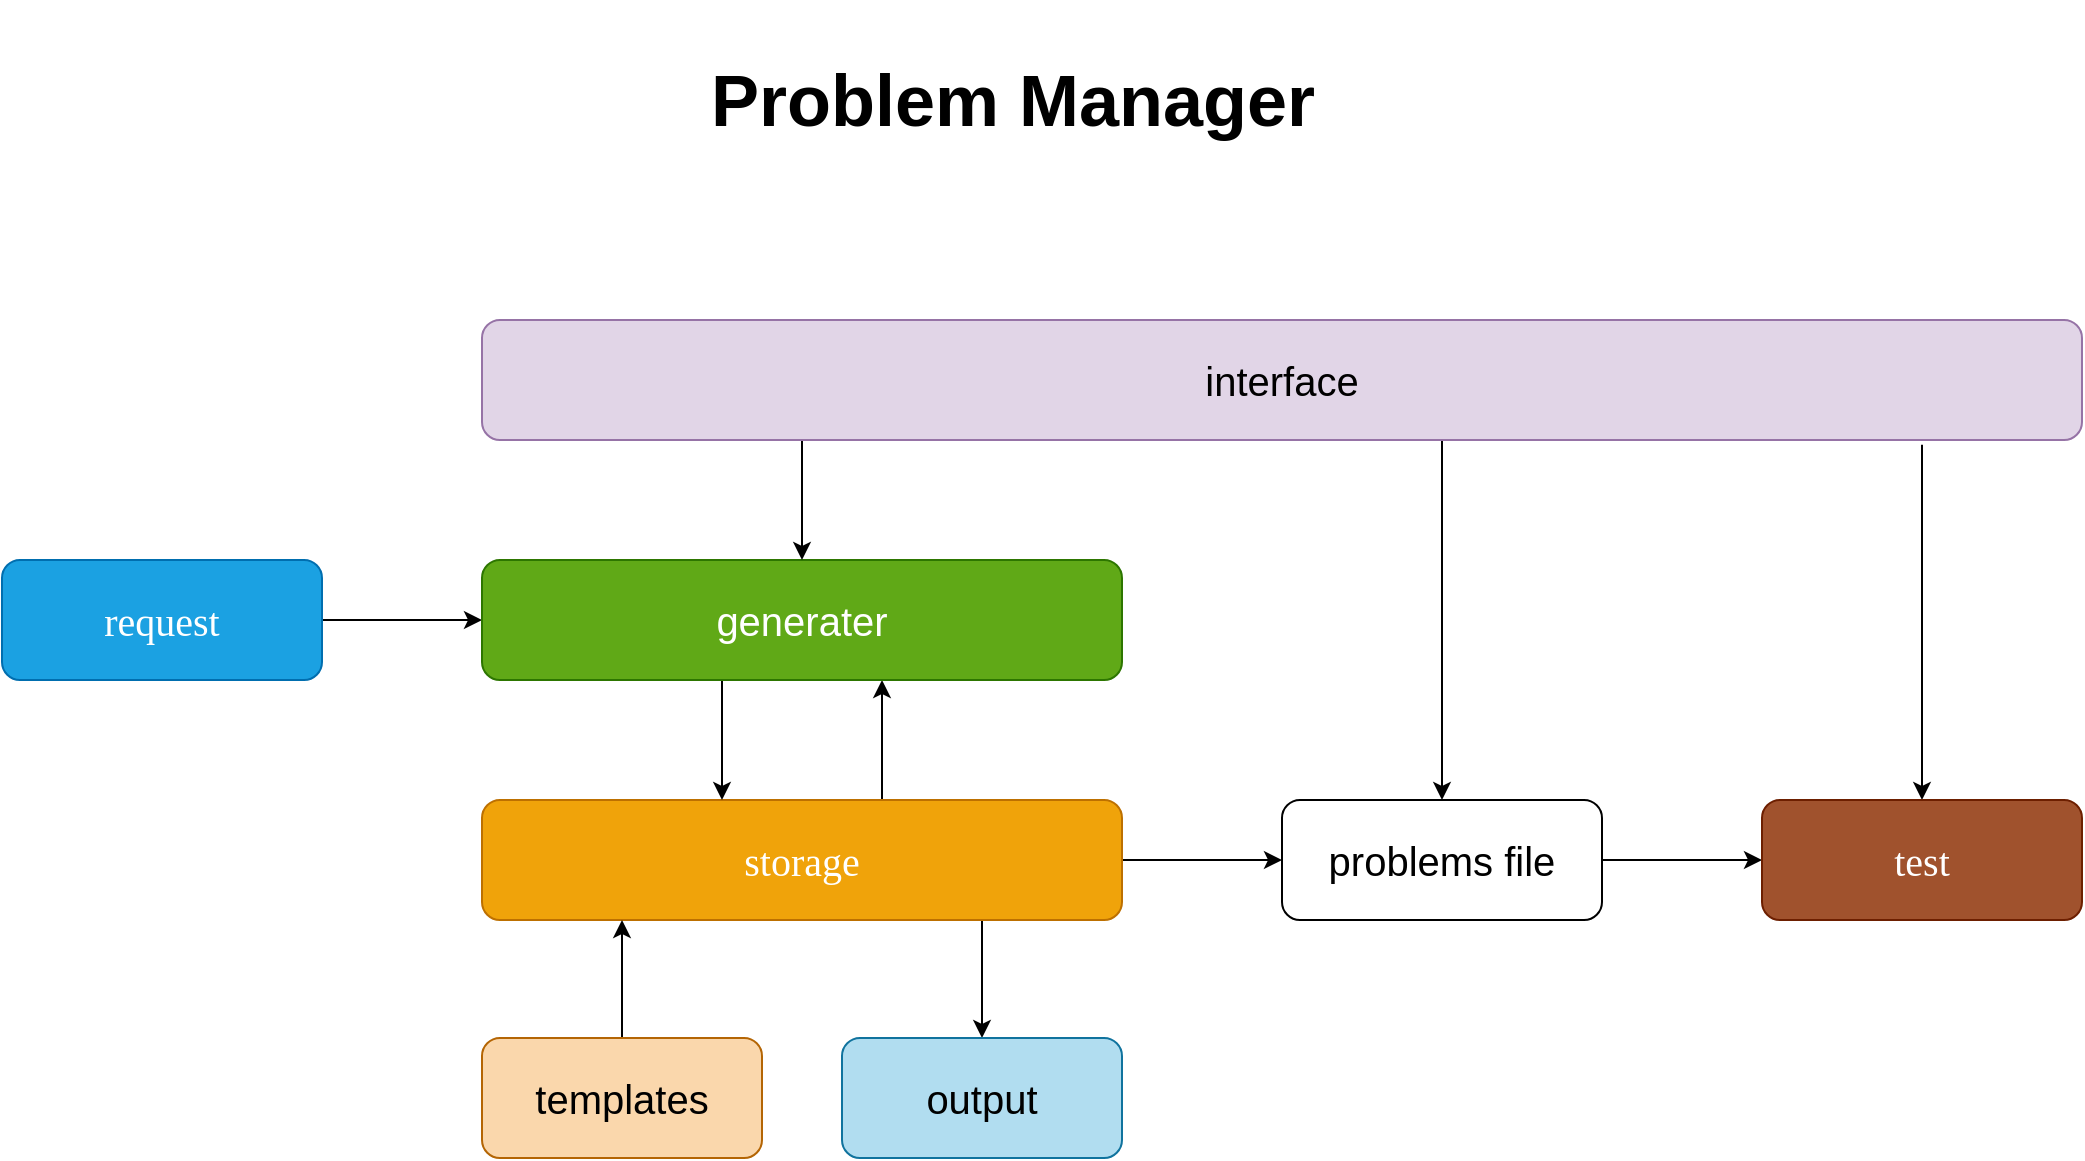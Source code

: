 <mxfile version="13.0.3" type="device"><diagram id="b0gAZP1Qb5bDdPl0iGeO" name="第 1 页"><mxGraphModel dx="1024" dy="632" grid="1" gridSize="10" guides="1" tooltips="1" connect="1" arrows="1" fold="1" page="1" pageScale="1" pageWidth="1169" pageHeight="827" math="0" shadow="0"><root><mxCell id="0"/><mxCell id="1" parent="0"/><mxCell id="FuQ5FNuUPjwPz6McY0cU-2" value="" style="edgeStyle=orthogonalEdgeStyle;rounded=0;orthogonalLoop=1;jettySize=auto;html=1;" parent="1" source="rLu86U4X9spE7UJPrgik-1" target="rLu86U4X9spE7UJPrgik-9" edge="1"><mxGeometry relative="1" as="geometry"/></mxCell><mxCell id="rLu86U4X9spE7UJPrgik-1" value="&lt;pre&gt;&lt;font face=&quot;Lucida Console&quot;&gt;&lt;span style=&quot;font-size: 20px&quot;&gt;request&lt;/span&gt;&lt;/font&gt;&lt;/pre&gt;" style="rounded=1;whiteSpace=wrap;html=1;fillColor=#1ba1e2;strokeColor=#006EAF;fontColor=#ffffff;" parent="1" vertex="1"><mxGeometry x="80" y="380" width="160" height="60" as="geometry"/></mxCell><mxCell id="rLu86U4X9spE7UJPrgik-30" value="" style="edgeStyle=none;rounded=1;orthogonalLoop=1;jettySize=auto;html=1;endArrow=blockThin;endFill=1;strokeColor=#000000;strokeWidth=3;fontFamily=Lucida Console;fontSize=20;entryX=0.5;entryY=0;entryDx=0;entryDy=0;" parent="1" source="rLu86U4X9spE7UJPrgik-2" target="rLu86U4X9spE7UJPrgik-2" edge="1"><mxGeometry relative="1" as="geometry"/></mxCell><mxCell id="FuQ5FNuUPjwPz6McY0cU-12" value="" style="edgeStyle=orthogonalEdgeStyle;rounded=0;orthogonalLoop=1;jettySize=auto;html=1;" parent="1" source="rLu86U4X9spE7UJPrgik-2" target="rLu86U4X9spE7UJPrgik-9" edge="1"><mxGeometry relative="1" as="geometry"><Array as="points"><mxPoint x="520" y="466"/><mxPoint x="520" y="466"/></Array></mxGeometry></mxCell><mxCell id="U_Rq-tPf8uYr7O54Hcgb-5" value="" style="edgeStyle=orthogonalEdgeStyle;rounded=0;orthogonalLoop=1;jettySize=auto;html=1;" parent="1" source="rLu86U4X9spE7UJPrgik-2" target="z1-O1lA5PBdDEsscMajB-4" edge="1"><mxGeometry relative="1" as="geometry"><Array as="points"><mxPoint x="570" y="576"/><mxPoint x="570" y="576"/></Array></mxGeometry></mxCell><mxCell id="U_Rq-tPf8uYr7O54Hcgb-6" value="" style="edgeStyle=orthogonalEdgeStyle;rounded=0;orthogonalLoop=1;jettySize=auto;html=1;" parent="1" source="rLu86U4X9spE7UJPrgik-2" target="rLu86U4X9spE7UJPrgik-10" edge="1"><mxGeometry relative="1" as="geometry"/></mxCell><mxCell id="rLu86U4X9spE7UJPrgik-2" value="storage" style="rounded=1;whiteSpace=wrap;html=1;fillColor=#f0a30a;strokeColor=#BD7000;fontColor=#ffffff;fontFamily=Lucida Console;fontSize=20;" parent="1" vertex="1"><mxGeometry x="320" y="500" width="320" height="60" as="geometry"/></mxCell><mxCell id="FuQ5FNuUPjwPz6McY0cU-8" value="" style="edgeStyle=orthogonalEdgeStyle;rounded=0;orthogonalLoop=1;jettySize=auto;html=1;" parent="1" source="rLu86U4X9spE7UJPrgik-9" target="rLu86U4X9spE7UJPrgik-2" edge="1"><mxGeometry relative="1" as="geometry"><Array as="points"><mxPoint x="440" y="466"/><mxPoint x="440" y="466"/></Array></mxGeometry></mxCell><mxCell id="rLu86U4X9spE7UJPrgik-9" value="generater" style="rounded=1;whiteSpace=wrap;html=1;fillColor=#60a917;strokeColor=#2D7600;fontColor=#ffffff;fontSize=20;" parent="1" vertex="1"><mxGeometry x="320" y="380" width="320" height="60" as="geometry"/></mxCell><mxCell id="FuQ5FNuUPjwPz6McY0cU-11" value="" style="edgeStyle=orthogonalEdgeStyle;rounded=0;orthogonalLoop=1;jettySize=auto;html=1;" parent="1" source="rLu86U4X9spE7UJPrgik-10" target="rLu86U4X9spE7UJPrgik-23" edge="1"><mxGeometry relative="1" as="geometry"/></mxCell><mxCell id="U_Rq-tPf8uYr7O54Hcgb-17" value="" style="edgeStyle=orthogonalEdgeStyle;rounded=0;orthogonalLoop=1;jettySize=auto;html=1;fontSize=20;" parent="1" source="U_Rq-tPf8uYr7O54Hcgb-7" target="rLu86U4X9spE7UJPrgik-10" edge="1"><mxGeometry relative="1" as="geometry"><mxPoint x="800" y="420" as="sourcePoint"/><Array as="points"><mxPoint x="800" y="350"/><mxPoint x="800" y="350"/></Array></mxGeometry></mxCell><mxCell id="rLu86U4X9spE7UJPrgik-10" value="problems file" style="rounded=1;whiteSpace=wrap;html=1;fontSize=20;" parent="1" vertex="1"><mxGeometry x="720" y="500" width="160" height="60" as="geometry"/></mxCell><mxCell id="U_Rq-tPf8uYr7O54Hcgb-9" value="" style="edgeStyle=orthogonalEdgeStyle;rounded=0;orthogonalLoop=1;jettySize=auto;html=1;exitX=0.9;exitY=1.04;exitDx=0;exitDy=0;exitPerimeter=0;" parent="1" source="U_Rq-tPf8uYr7O54Hcgb-7" target="rLu86U4X9spE7UJPrgik-23" edge="1"><mxGeometry relative="1" as="geometry"><mxPoint x="1040" y="420" as="sourcePoint"/></mxGeometry></mxCell><mxCell id="rLu86U4X9spE7UJPrgik-23" value="test" style="rounded=1;whiteSpace=wrap;html=1;fontFamily=Lucida Console;fontSize=20;fillColor=#a0522d;strokeColor=#6D1F00;fontColor=#ffffff;" parent="1" vertex="1"><mxGeometry x="960" y="500" width="160" height="60" as="geometry"/></mxCell><mxCell id="rLu86U4X9spE7UJPrgik-36" value="&lt;h1 style=&quot;font-size: 36px;&quot;&gt;&lt;font style=&quot;font-size: 36px;&quot;&gt;&lt;span style=&quot;font-size: 36px;&quot;&gt;Problem Manager&lt;/span&gt;&lt;/font&gt;&lt;/h1&gt;" style="text;html=1;align=center;verticalAlign=middle;resizable=0;points=[];autosize=1;fontSize=36;fontFamily=Helvetica;fontStyle=1" parent="1" vertex="1"><mxGeometry x="425" y="100" width="320" height="100" as="geometry"/></mxCell><mxCell id="U_Rq-tPf8uYr7O54Hcgb-2" value="" style="edgeStyle=orthogonalEdgeStyle;rounded=0;orthogonalLoop=1;jettySize=auto;html=1;" parent="1" source="z1-O1lA5PBdDEsscMajB-1" target="rLu86U4X9spE7UJPrgik-2" edge="1"><mxGeometry relative="1" as="geometry"><Array as="points"><mxPoint x="390" y="576"/><mxPoint x="390" y="576"/></Array></mxGeometry></mxCell><mxCell id="z1-O1lA5PBdDEsscMajB-1" value="templates" style="rounded=1;whiteSpace=wrap;html=1;fontSize=20;fillColor=#fad7ac;strokeColor=#b46504;" parent="1" vertex="1"><mxGeometry x="320" y="619" width="140" height="60" as="geometry"/></mxCell><mxCell id="z1-O1lA5PBdDEsscMajB-4" value="output" style="rounded=1;whiteSpace=wrap;html=1;fontSize=20;fillColor=#b1ddf0;strokeColor=#10739e;" parent="1" vertex="1"><mxGeometry x="500" y="619" width="140" height="60" as="geometry"/></mxCell><mxCell id="U_Rq-tPf8uYr7O54Hcgb-15" value="" style="edgeStyle=orthogonalEdgeStyle;rounded=0;orthogonalLoop=1;jettySize=auto;html=1;" parent="1" source="U_Rq-tPf8uYr7O54Hcgb-7" target="rLu86U4X9spE7UJPrgik-9" edge="1"><mxGeometry relative="1" as="geometry"><Array as="points"><mxPoint x="480" y="350"/><mxPoint x="480" y="350"/></Array></mxGeometry></mxCell><mxCell id="U_Rq-tPf8uYr7O54Hcgb-7" value="interface" style="rounded=1;whiteSpace=wrap;html=1;fontSize=20;fillColor=#e1d5e7;strokeColor=#9673a6;fontStyle=0" parent="1" vertex="1"><mxGeometry x="320" y="260" width="800" height="60" as="geometry"/></mxCell></root></mxGraphModel></diagram></mxfile>